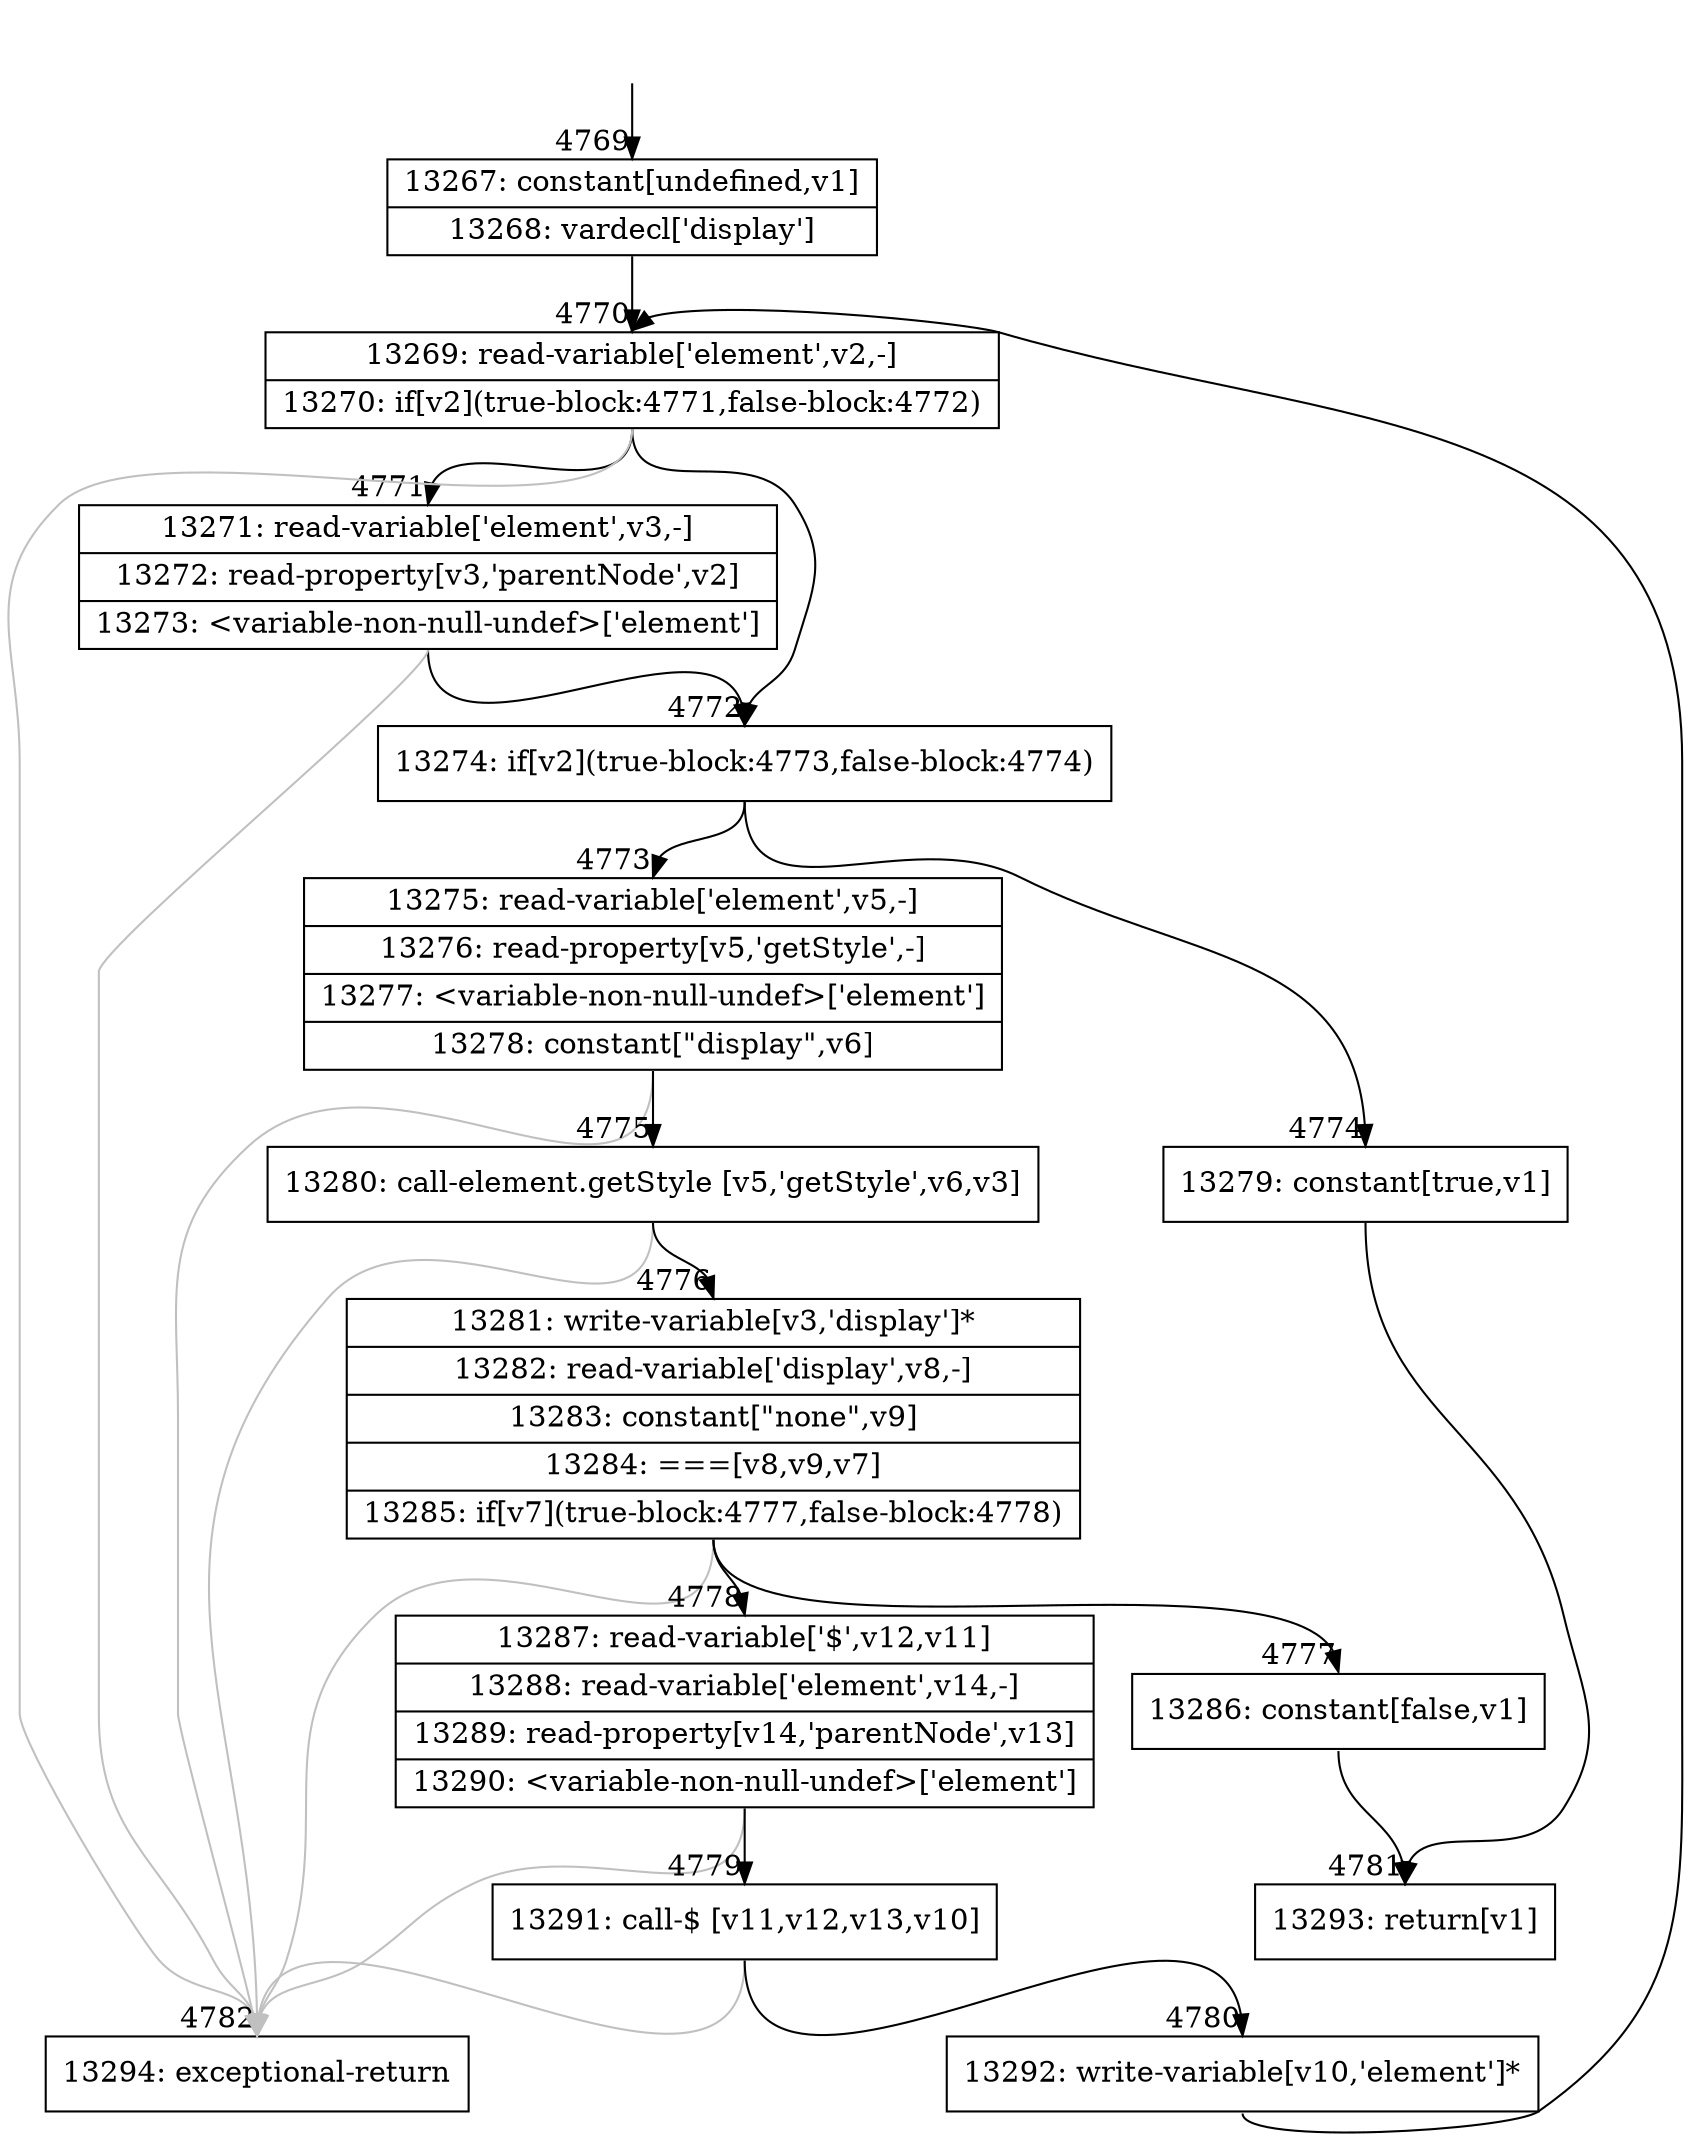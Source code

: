 digraph {
rankdir="TD"
BB_entry376[shape=none,label=""];
BB_entry376 -> BB4769 [tailport=s, headport=n, headlabel="    4769"]
BB4769 [shape=record label="{13267: constant[undefined,v1]|13268: vardecl['display']}" ] 
BB4769 -> BB4770 [tailport=s, headport=n, headlabel="      4770"]
BB4770 [shape=record label="{13269: read-variable['element',v2,-]|13270: if[v2](true-block:4771,false-block:4772)}" ] 
BB4770 -> BB4772 [tailport=s, headport=n, headlabel="      4772"]
BB4770 -> BB4771 [tailport=s, headport=n, headlabel="      4771"]
BB4770 -> BB4782 [tailport=s, headport=n, color=gray, headlabel="      4782"]
BB4771 [shape=record label="{13271: read-variable['element',v3,-]|13272: read-property[v3,'parentNode',v2]|13273: \<variable-non-null-undef\>['element']}" ] 
BB4771 -> BB4772 [tailport=s, headport=n]
BB4771 -> BB4782 [tailport=s, headport=n, color=gray]
BB4772 [shape=record label="{13274: if[v2](true-block:4773,false-block:4774)}" ] 
BB4772 -> BB4773 [tailport=s, headport=n, headlabel="      4773"]
BB4772 -> BB4774 [tailport=s, headport=n, headlabel="      4774"]
BB4773 [shape=record label="{13275: read-variable['element',v5,-]|13276: read-property[v5,'getStyle',-]|13277: \<variable-non-null-undef\>['element']|13278: constant[\"display\",v6]}" ] 
BB4773 -> BB4775 [tailport=s, headport=n, headlabel="      4775"]
BB4773 -> BB4782 [tailport=s, headport=n, color=gray]
BB4774 [shape=record label="{13279: constant[true,v1]}" ] 
BB4774 -> BB4781 [tailport=s, headport=n, headlabel="      4781"]
BB4775 [shape=record label="{13280: call-element.getStyle [v5,'getStyle',v6,v3]}" ] 
BB4775 -> BB4776 [tailport=s, headport=n, headlabel="      4776"]
BB4775 -> BB4782 [tailport=s, headport=n, color=gray]
BB4776 [shape=record label="{13281: write-variable[v3,'display']*|13282: read-variable['display',v8,-]|13283: constant[\"none\",v9]|13284: ===[v8,v9,v7]|13285: if[v7](true-block:4777,false-block:4778)}" ] 
BB4776 -> BB4777 [tailport=s, headport=n, headlabel="      4777"]
BB4776 -> BB4778 [tailport=s, headport=n, headlabel="      4778"]
BB4776 -> BB4782 [tailport=s, headport=n, color=gray]
BB4777 [shape=record label="{13286: constant[false,v1]}" ] 
BB4777 -> BB4781 [tailport=s, headport=n]
BB4778 [shape=record label="{13287: read-variable['$',v12,v11]|13288: read-variable['element',v14,-]|13289: read-property[v14,'parentNode',v13]|13290: \<variable-non-null-undef\>['element']}" ] 
BB4778 -> BB4779 [tailport=s, headport=n, headlabel="      4779"]
BB4778 -> BB4782 [tailport=s, headport=n, color=gray]
BB4779 [shape=record label="{13291: call-$ [v11,v12,v13,v10]}" ] 
BB4779 -> BB4780 [tailport=s, headport=n, headlabel="      4780"]
BB4779 -> BB4782 [tailport=s, headport=n, color=gray]
BB4780 [shape=record label="{13292: write-variable[v10,'element']*}" ] 
BB4780 -> BB4770 [tailport=s, headport=n]
BB4781 [shape=record label="{13293: return[v1]}" ] 
BB4782 [shape=record label="{13294: exceptional-return}" ] 
//#$~ 3599
}
